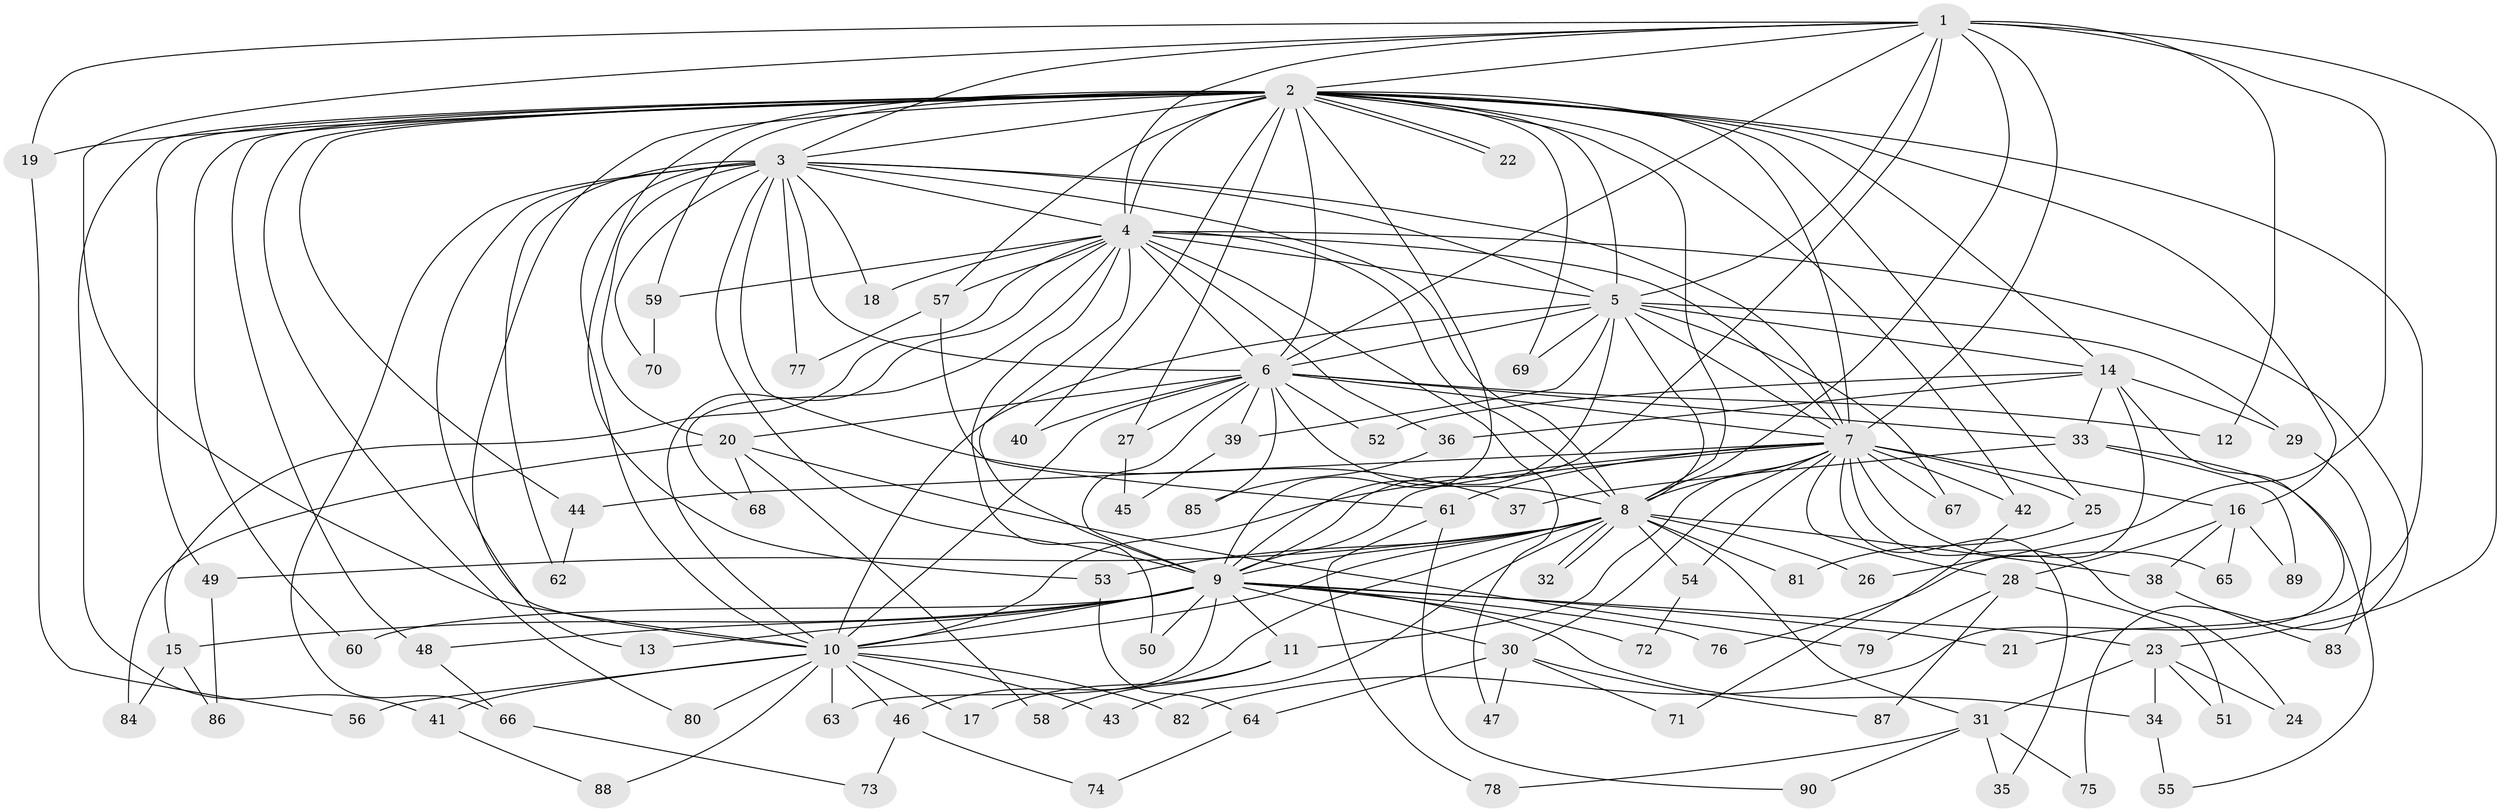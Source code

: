 // coarse degree distribution, {9: 0.022222222222222223, 31: 0.022222222222222223, 17: 0.022222222222222223, 12: 0.022222222222222223, 14: 0.022222222222222223, 8: 0.022222222222222223, 4: 0.044444444444444446, 2: 0.4666666666666667, 3: 0.2, 1: 0.06666666666666667, 6: 0.022222222222222223, 5: 0.06666666666666667}
// Generated by graph-tools (version 1.1) at 2025/17/03/04/25 18:17:16]
// undirected, 90 vertices, 205 edges
graph export_dot {
graph [start="1"]
  node [color=gray90,style=filled];
  1;
  2;
  3;
  4;
  5;
  6;
  7;
  8;
  9;
  10;
  11;
  12;
  13;
  14;
  15;
  16;
  17;
  18;
  19;
  20;
  21;
  22;
  23;
  24;
  25;
  26;
  27;
  28;
  29;
  30;
  31;
  32;
  33;
  34;
  35;
  36;
  37;
  38;
  39;
  40;
  41;
  42;
  43;
  44;
  45;
  46;
  47;
  48;
  49;
  50;
  51;
  52;
  53;
  54;
  55;
  56;
  57;
  58;
  59;
  60;
  61;
  62;
  63;
  64;
  65;
  66;
  67;
  68;
  69;
  70;
  71;
  72;
  73;
  74;
  75;
  76;
  77;
  78;
  79;
  80;
  81;
  82;
  83;
  84;
  85;
  86;
  87;
  88;
  89;
  90;
  1 -- 2;
  1 -- 3;
  1 -- 4;
  1 -- 5;
  1 -- 6;
  1 -- 7;
  1 -- 8;
  1 -- 9;
  1 -- 10;
  1 -- 12;
  1 -- 19;
  1 -- 23;
  1 -- 26;
  2 -- 3;
  2 -- 4;
  2 -- 5;
  2 -- 6;
  2 -- 7;
  2 -- 8;
  2 -- 9;
  2 -- 10;
  2 -- 14;
  2 -- 16;
  2 -- 19;
  2 -- 21;
  2 -- 22;
  2 -- 22;
  2 -- 25;
  2 -- 27;
  2 -- 40;
  2 -- 41;
  2 -- 42;
  2 -- 44;
  2 -- 48;
  2 -- 49;
  2 -- 53;
  2 -- 57;
  2 -- 59;
  2 -- 60;
  2 -- 69;
  2 -- 80;
  3 -- 4;
  3 -- 5;
  3 -- 6;
  3 -- 7;
  3 -- 8;
  3 -- 9;
  3 -- 10;
  3 -- 13;
  3 -- 18;
  3 -- 20;
  3 -- 37;
  3 -- 62;
  3 -- 66;
  3 -- 70;
  3 -- 77;
  4 -- 5;
  4 -- 6;
  4 -- 7;
  4 -- 8;
  4 -- 9;
  4 -- 10;
  4 -- 15;
  4 -- 18;
  4 -- 36;
  4 -- 47;
  4 -- 50;
  4 -- 57;
  4 -- 59;
  4 -- 68;
  4 -- 75;
  5 -- 6;
  5 -- 7;
  5 -- 8;
  5 -- 9;
  5 -- 10;
  5 -- 14;
  5 -- 29;
  5 -- 39;
  5 -- 67;
  5 -- 69;
  6 -- 7;
  6 -- 8;
  6 -- 9;
  6 -- 10;
  6 -- 12;
  6 -- 20;
  6 -- 27;
  6 -- 33;
  6 -- 39;
  6 -- 40;
  6 -- 52;
  6 -- 85;
  7 -- 8;
  7 -- 9;
  7 -- 10;
  7 -- 11;
  7 -- 16;
  7 -- 24;
  7 -- 25;
  7 -- 28;
  7 -- 30;
  7 -- 35;
  7 -- 42;
  7 -- 44;
  7 -- 54;
  7 -- 61;
  7 -- 65;
  7 -- 67;
  8 -- 9;
  8 -- 10;
  8 -- 26;
  8 -- 31;
  8 -- 32;
  8 -- 32;
  8 -- 38;
  8 -- 43;
  8 -- 46;
  8 -- 49;
  8 -- 53;
  8 -- 54;
  8 -- 81;
  9 -- 10;
  9 -- 11;
  9 -- 13;
  9 -- 15;
  9 -- 21;
  9 -- 23;
  9 -- 30;
  9 -- 34;
  9 -- 48;
  9 -- 50;
  9 -- 60;
  9 -- 63;
  9 -- 72;
  9 -- 76;
  10 -- 17;
  10 -- 41;
  10 -- 43;
  10 -- 46;
  10 -- 56;
  10 -- 63;
  10 -- 80;
  10 -- 82;
  10 -- 88;
  11 -- 17;
  11 -- 58;
  14 -- 29;
  14 -- 33;
  14 -- 36;
  14 -- 52;
  14 -- 76;
  14 -- 82;
  15 -- 84;
  15 -- 86;
  16 -- 28;
  16 -- 38;
  16 -- 65;
  16 -- 89;
  19 -- 56;
  20 -- 58;
  20 -- 68;
  20 -- 79;
  20 -- 84;
  23 -- 24;
  23 -- 31;
  23 -- 34;
  23 -- 51;
  25 -- 81;
  27 -- 45;
  28 -- 51;
  28 -- 79;
  28 -- 87;
  29 -- 83;
  30 -- 47;
  30 -- 64;
  30 -- 71;
  30 -- 87;
  31 -- 35;
  31 -- 75;
  31 -- 78;
  31 -- 90;
  33 -- 37;
  33 -- 55;
  33 -- 89;
  34 -- 55;
  36 -- 85;
  38 -- 83;
  39 -- 45;
  41 -- 88;
  42 -- 71;
  44 -- 62;
  46 -- 73;
  46 -- 74;
  48 -- 66;
  49 -- 86;
  53 -- 64;
  54 -- 72;
  57 -- 61;
  57 -- 77;
  59 -- 70;
  61 -- 78;
  61 -- 90;
  64 -- 74;
  66 -- 73;
}
